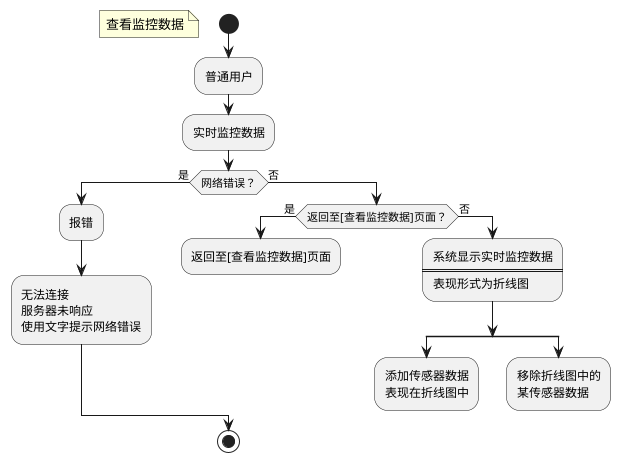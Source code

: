 @startuml
start
floating note left:查看监控数据
:普通用户;
:实时监控数据;
if(网络错误？)then(是)
:报错;
:无法连接
服务器未响应
使用文字提示网络错误;
else(否)
if(返回至[查看监控数据]页面？)then(是)
:返回至[查看监控数据]页面;
detach
else(否)
:系统显示实时监控数据
====
表现形式为折线图;
split
:添加传感器数据
表现在折线图中;
detach
split again
:移除折线图中的
某传感器数据;
detach
end split
endif
endif
stop
@enduml
